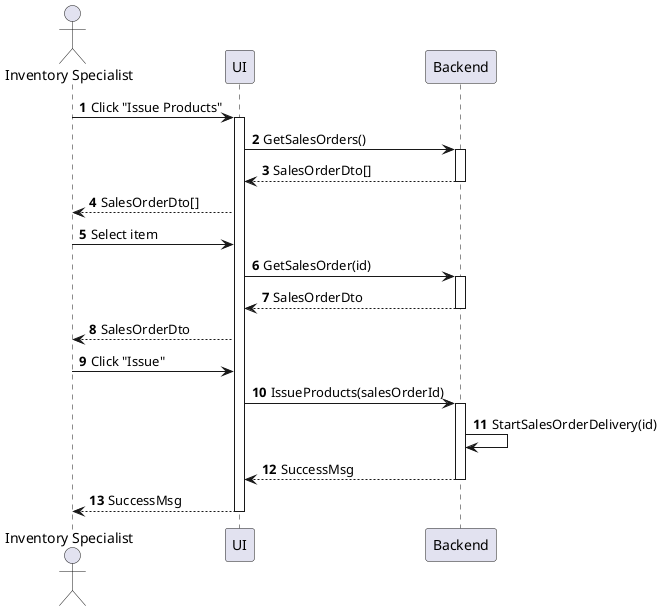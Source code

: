 @startuml inventory-product-issue
autonumber

actor "Inventory Specialist" as a
participant UI as f
participant Backend as b

a -> f : Click "Issue Products"
activate f
f -> b : GetSalesOrders()
activate b
return SalesOrderDto[]
f --> a : SalesOrderDto[]
a -> f : Select item
f -> b : GetSalesOrder(id)
activate b
return SalesOrderDto
f --> a : SalesOrderDto
a -> f : Click "Issue"
f -> b : IssueProducts(salesOrderId)
activate b
b -> b : StartSalesOrderDelivery(id)
return SuccessMsg
return SuccessMsg
@enduml